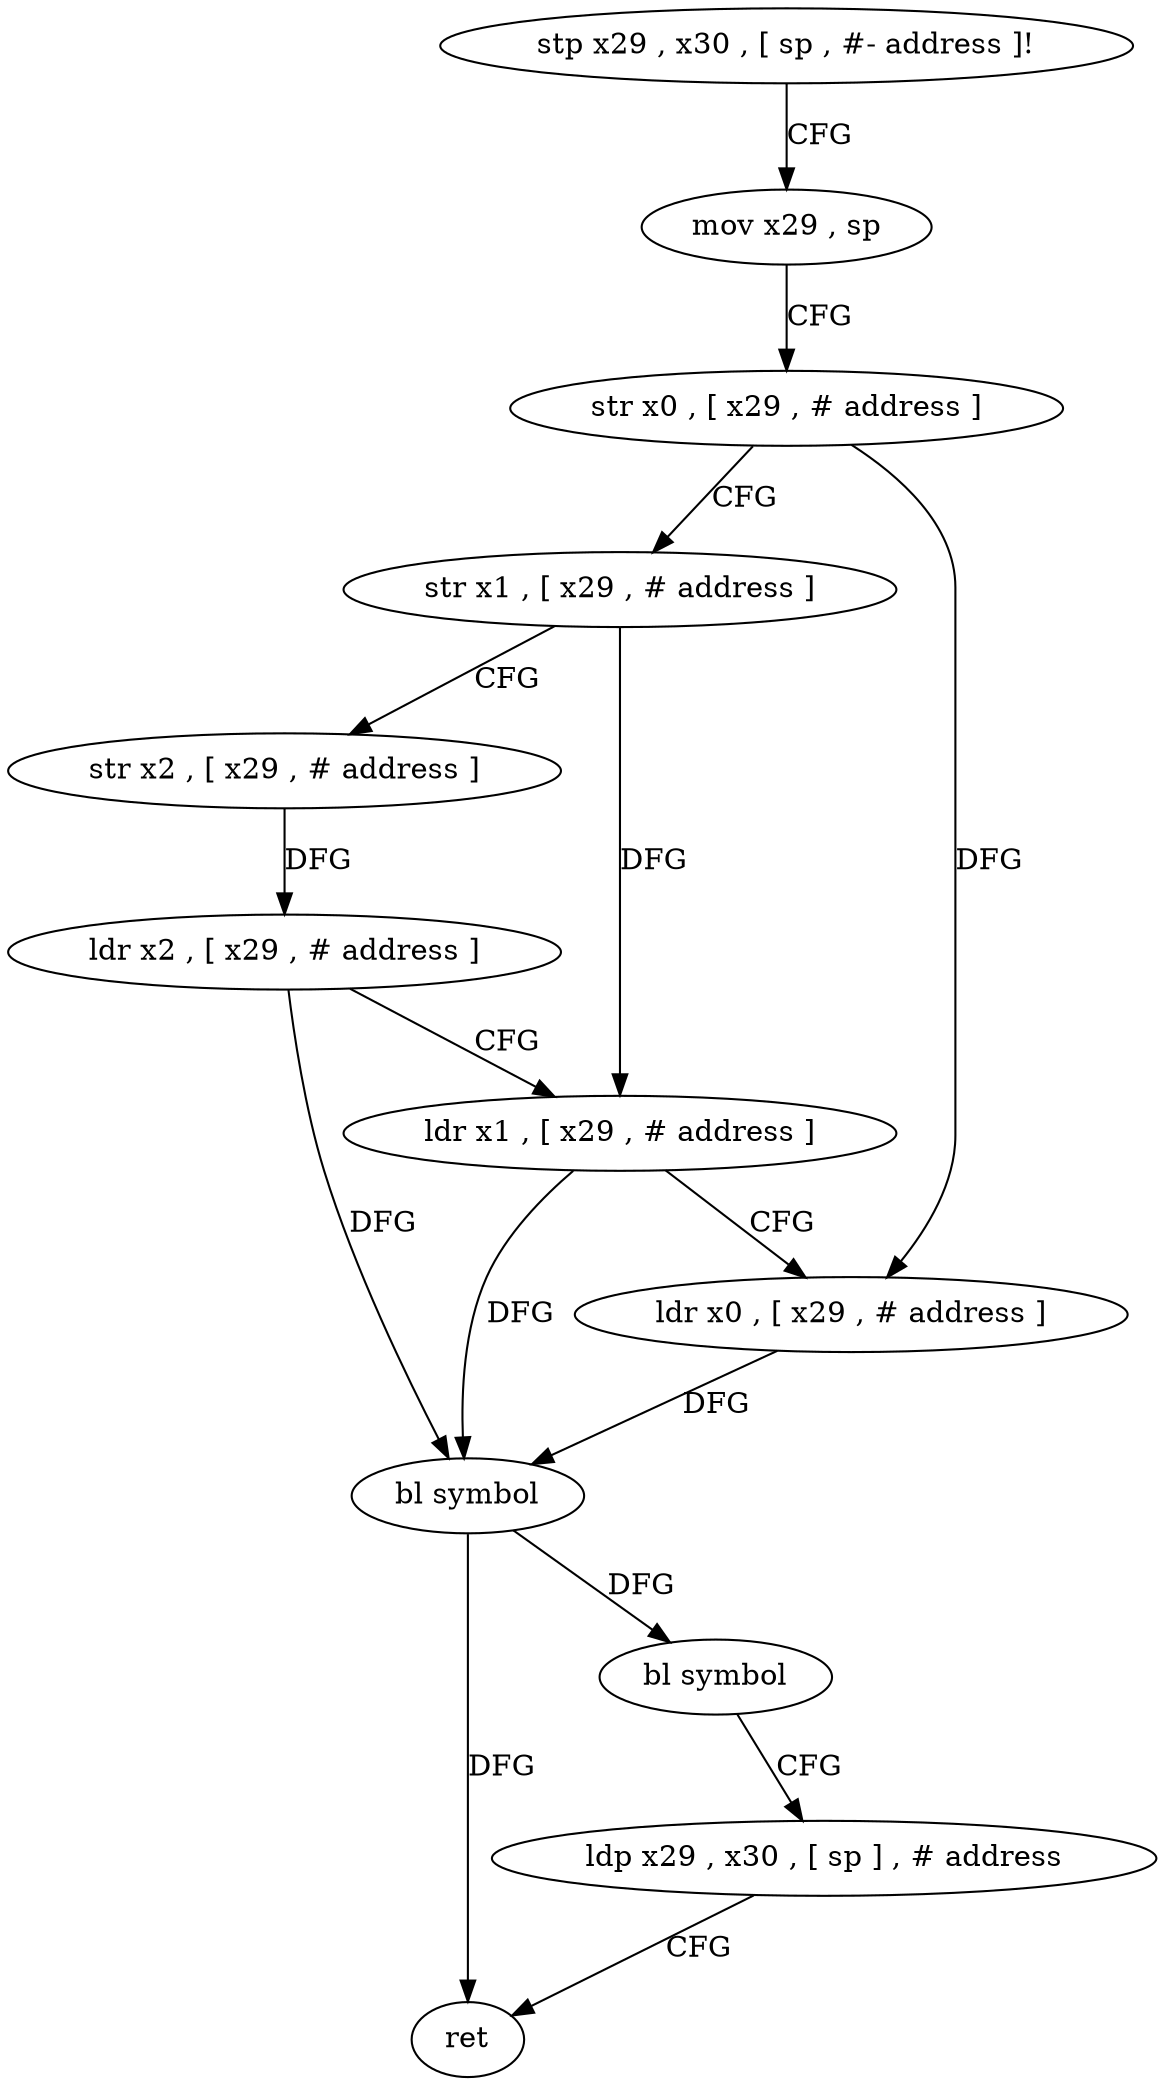 digraph "func" {
"4487956" [label = "stp x29 , x30 , [ sp , #- address ]!" ]
"4487960" [label = "mov x29 , sp" ]
"4487964" [label = "str x0 , [ x29 , # address ]" ]
"4487968" [label = "str x1 , [ x29 , # address ]" ]
"4487972" [label = "str x2 , [ x29 , # address ]" ]
"4487976" [label = "ldr x2 , [ x29 , # address ]" ]
"4487980" [label = "ldr x1 , [ x29 , # address ]" ]
"4487984" [label = "ldr x0 , [ x29 , # address ]" ]
"4487988" [label = "bl symbol" ]
"4487992" [label = "bl symbol" ]
"4487996" [label = "ldp x29 , x30 , [ sp ] , # address" ]
"4488000" [label = "ret" ]
"4487956" -> "4487960" [ label = "CFG" ]
"4487960" -> "4487964" [ label = "CFG" ]
"4487964" -> "4487968" [ label = "CFG" ]
"4487964" -> "4487984" [ label = "DFG" ]
"4487968" -> "4487972" [ label = "CFG" ]
"4487968" -> "4487980" [ label = "DFG" ]
"4487972" -> "4487976" [ label = "DFG" ]
"4487976" -> "4487980" [ label = "CFG" ]
"4487976" -> "4487988" [ label = "DFG" ]
"4487980" -> "4487984" [ label = "CFG" ]
"4487980" -> "4487988" [ label = "DFG" ]
"4487984" -> "4487988" [ label = "DFG" ]
"4487988" -> "4487992" [ label = "DFG" ]
"4487988" -> "4488000" [ label = "DFG" ]
"4487992" -> "4487996" [ label = "CFG" ]
"4487996" -> "4488000" [ label = "CFG" ]
}
